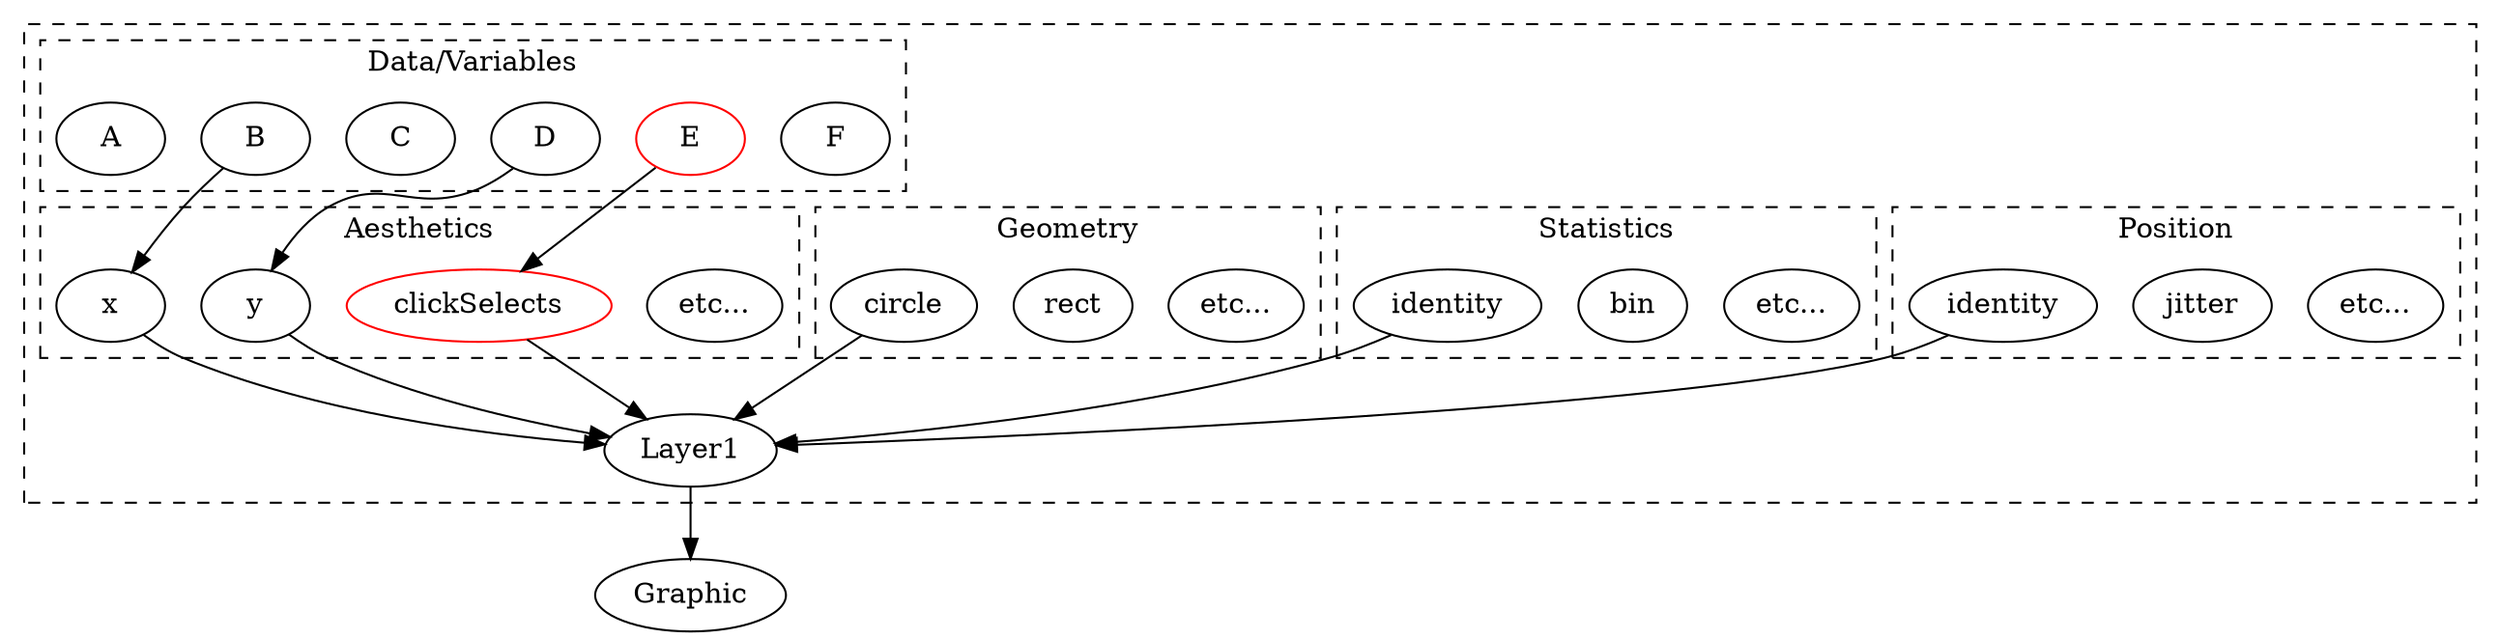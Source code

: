 digraph gg {

  subgraph cluster_5 { # Layer 1

    subgraph cluster_0 {
      other3 [label = "etc..."]; jitter; identity2 [label = "identity"];
      label = "Position";
      style = "dashed";
    }

    subgraph cluster_1 {
      other2 [label = "etc..."]; bin; identity;
      label = "Statistics";
      style = "dashed";
    }

    subgraph cluster_2 {
      other [label = "etc..."]; rect; circle;
      label = "Geometry";
      style = "dashed";
    }

    subgraph cluster_3 {
      other_aes [label = "etc..."]; clickSelects [color = "red"]; y; x;
      label = "Aesthetics";
      style = "dashed";
    }

    subgraph cluster_4 {
      F; E [color = "red"]; D; C; B; A;
      label = "Data/Variables";
      style = "dashed"
    }

    D -> y;
    B -> x;
    E -> clickSelects [color = "#b55"];
    clickSelects -> Layer1;
    circle -> Layer1;
    x -> Layer1;
    y -> Layer1;
    identity -> Layer1;
    identity2 -> Layer1;
    style = "dashed"
  }
  Layer1 -> Graphic
}


